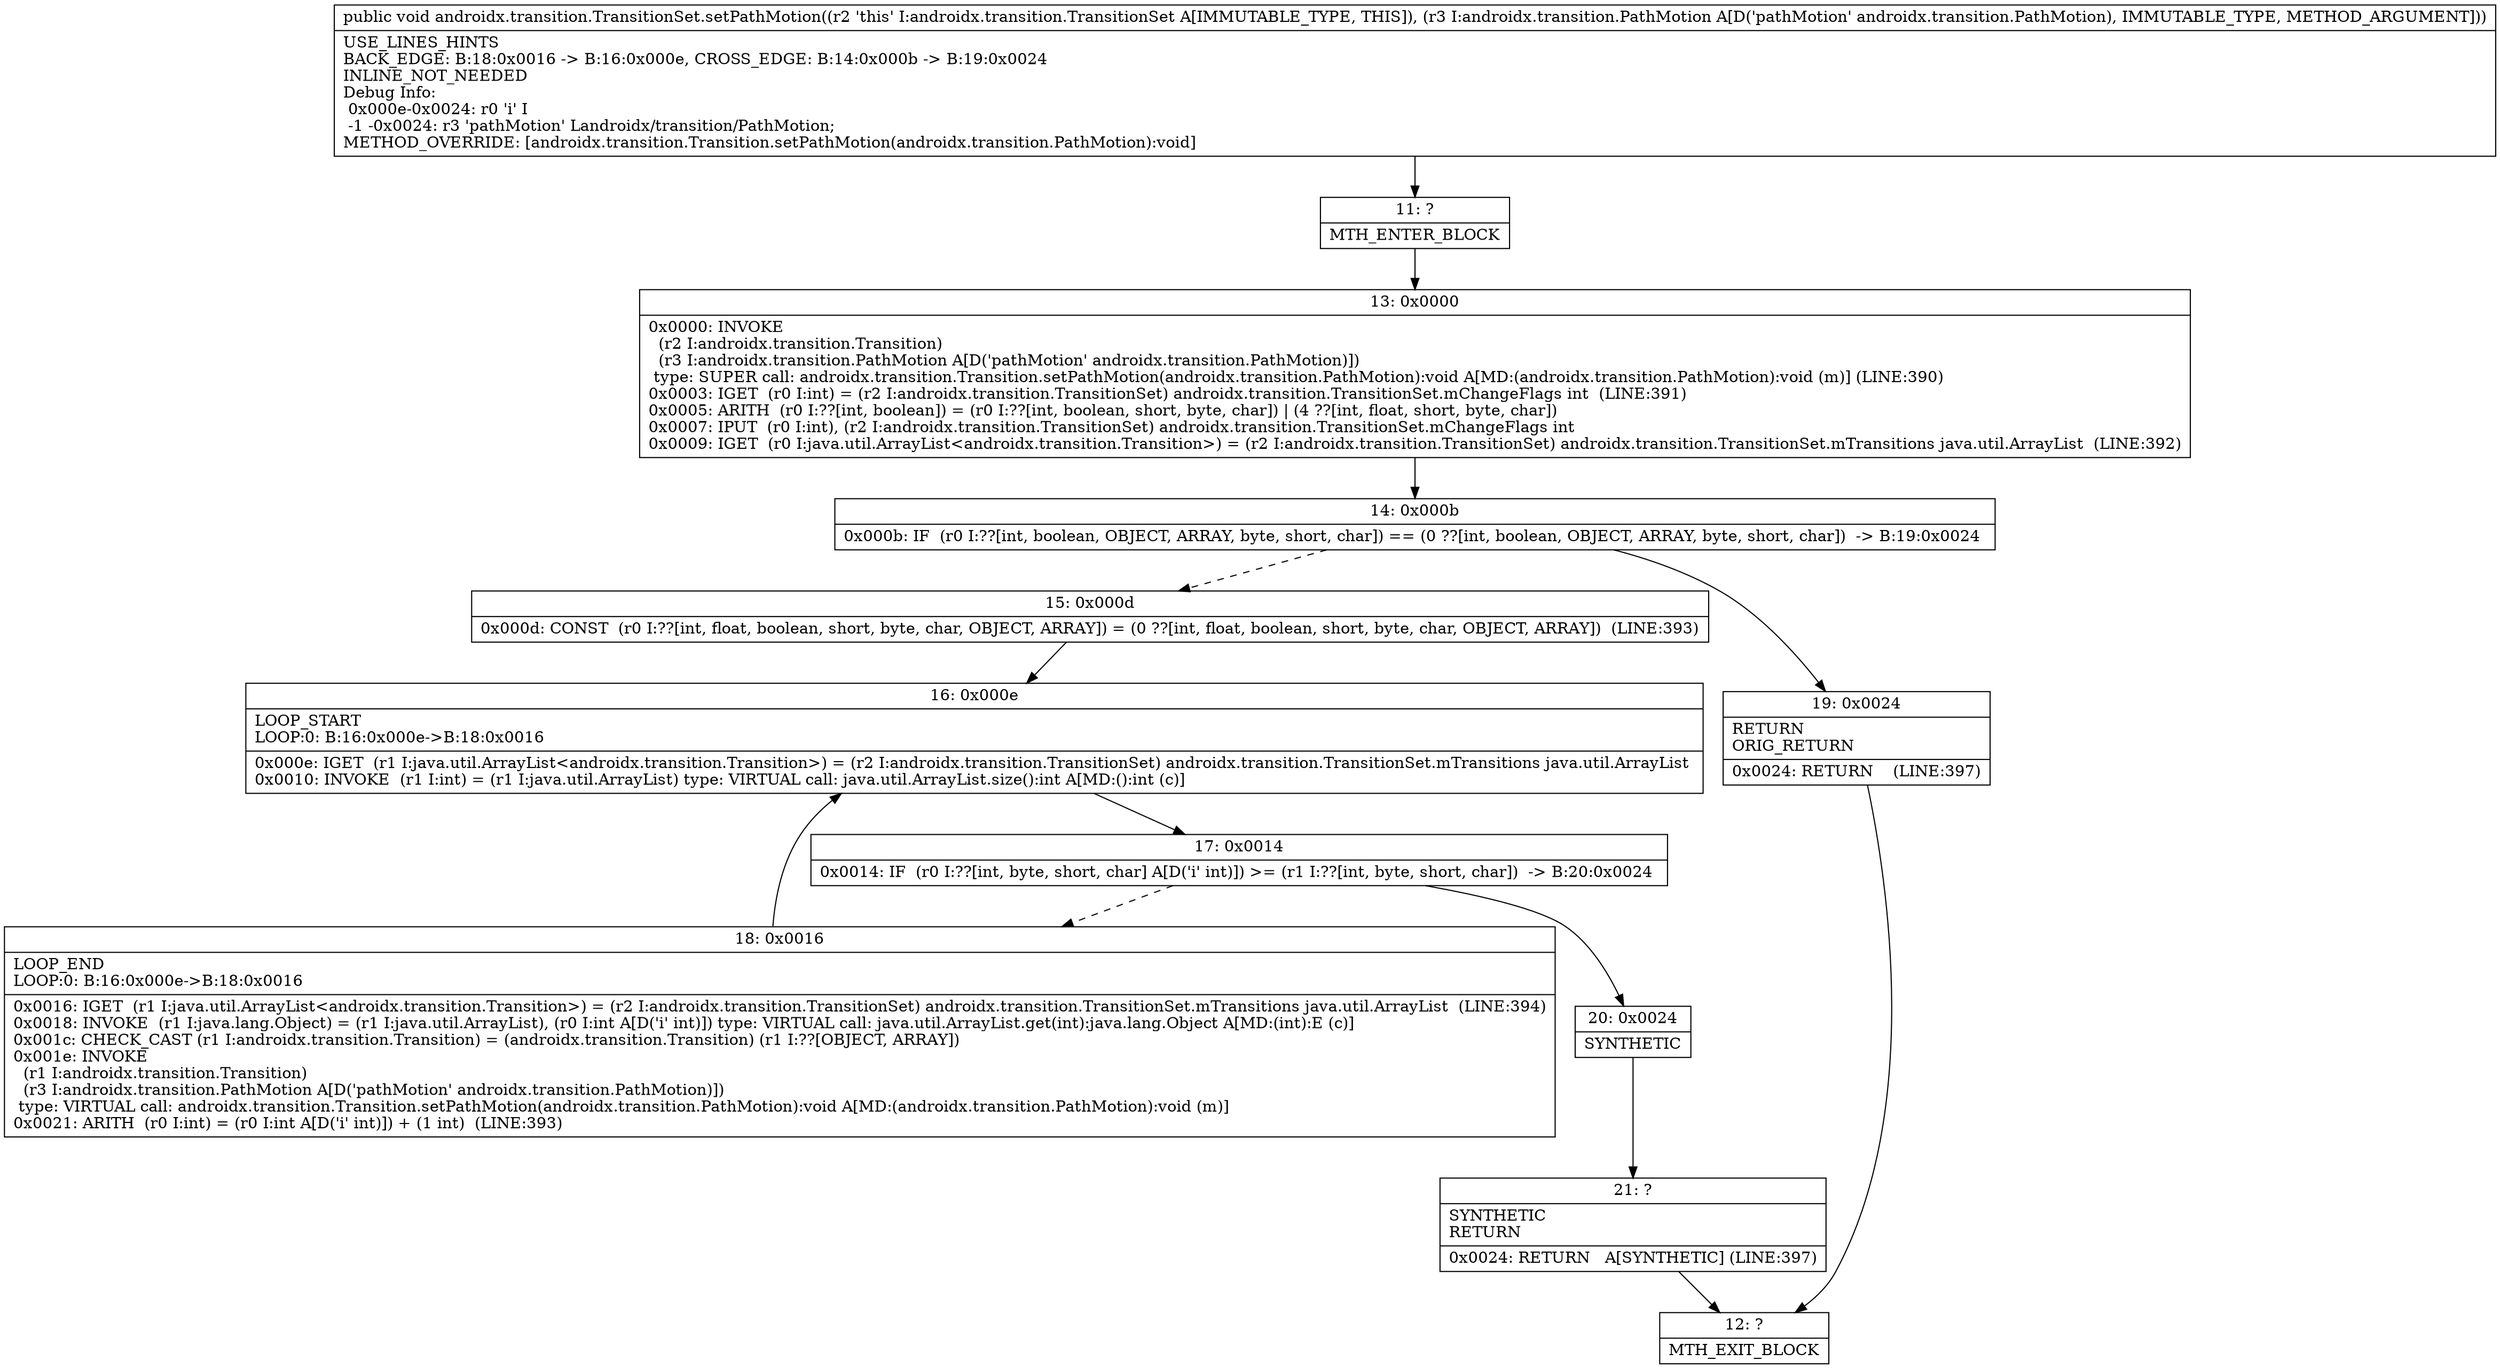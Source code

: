 digraph "CFG forandroidx.transition.TransitionSet.setPathMotion(Landroidx\/transition\/PathMotion;)V" {
Node_11 [shape=record,label="{11\:\ ?|MTH_ENTER_BLOCK\l}"];
Node_13 [shape=record,label="{13\:\ 0x0000|0x0000: INVOKE  \l  (r2 I:androidx.transition.Transition)\l  (r3 I:androidx.transition.PathMotion A[D('pathMotion' androidx.transition.PathMotion)])\l type: SUPER call: androidx.transition.Transition.setPathMotion(androidx.transition.PathMotion):void A[MD:(androidx.transition.PathMotion):void (m)] (LINE:390)\l0x0003: IGET  (r0 I:int) = (r2 I:androidx.transition.TransitionSet) androidx.transition.TransitionSet.mChangeFlags int  (LINE:391)\l0x0005: ARITH  (r0 I:??[int, boolean]) = (r0 I:??[int, boolean, short, byte, char]) \| (4 ??[int, float, short, byte, char]) \l0x0007: IPUT  (r0 I:int), (r2 I:androidx.transition.TransitionSet) androidx.transition.TransitionSet.mChangeFlags int \l0x0009: IGET  (r0 I:java.util.ArrayList\<androidx.transition.Transition\>) = (r2 I:androidx.transition.TransitionSet) androidx.transition.TransitionSet.mTransitions java.util.ArrayList  (LINE:392)\l}"];
Node_14 [shape=record,label="{14\:\ 0x000b|0x000b: IF  (r0 I:??[int, boolean, OBJECT, ARRAY, byte, short, char]) == (0 ??[int, boolean, OBJECT, ARRAY, byte, short, char])  \-\> B:19:0x0024 \l}"];
Node_15 [shape=record,label="{15\:\ 0x000d|0x000d: CONST  (r0 I:??[int, float, boolean, short, byte, char, OBJECT, ARRAY]) = (0 ??[int, float, boolean, short, byte, char, OBJECT, ARRAY])  (LINE:393)\l}"];
Node_16 [shape=record,label="{16\:\ 0x000e|LOOP_START\lLOOP:0: B:16:0x000e\-\>B:18:0x0016\l|0x000e: IGET  (r1 I:java.util.ArrayList\<androidx.transition.Transition\>) = (r2 I:androidx.transition.TransitionSet) androidx.transition.TransitionSet.mTransitions java.util.ArrayList \l0x0010: INVOKE  (r1 I:int) = (r1 I:java.util.ArrayList) type: VIRTUAL call: java.util.ArrayList.size():int A[MD:():int (c)]\l}"];
Node_17 [shape=record,label="{17\:\ 0x0014|0x0014: IF  (r0 I:??[int, byte, short, char] A[D('i' int)]) \>= (r1 I:??[int, byte, short, char])  \-\> B:20:0x0024 \l}"];
Node_18 [shape=record,label="{18\:\ 0x0016|LOOP_END\lLOOP:0: B:16:0x000e\-\>B:18:0x0016\l|0x0016: IGET  (r1 I:java.util.ArrayList\<androidx.transition.Transition\>) = (r2 I:androidx.transition.TransitionSet) androidx.transition.TransitionSet.mTransitions java.util.ArrayList  (LINE:394)\l0x0018: INVOKE  (r1 I:java.lang.Object) = (r1 I:java.util.ArrayList), (r0 I:int A[D('i' int)]) type: VIRTUAL call: java.util.ArrayList.get(int):java.lang.Object A[MD:(int):E (c)]\l0x001c: CHECK_CAST (r1 I:androidx.transition.Transition) = (androidx.transition.Transition) (r1 I:??[OBJECT, ARRAY]) \l0x001e: INVOKE  \l  (r1 I:androidx.transition.Transition)\l  (r3 I:androidx.transition.PathMotion A[D('pathMotion' androidx.transition.PathMotion)])\l type: VIRTUAL call: androidx.transition.Transition.setPathMotion(androidx.transition.PathMotion):void A[MD:(androidx.transition.PathMotion):void (m)]\l0x0021: ARITH  (r0 I:int) = (r0 I:int A[D('i' int)]) + (1 int)  (LINE:393)\l}"];
Node_20 [shape=record,label="{20\:\ 0x0024|SYNTHETIC\l}"];
Node_21 [shape=record,label="{21\:\ ?|SYNTHETIC\lRETURN\l|0x0024: RETURN   A[SYNTHETIC] (LINE:397)\l}"];
Node_12 [shape=record,label="{12\:\ ?|MTH_EXIT_BLOCK\l}"];
Node_19 [shape=record,label="{19\:\ 0x0024|RETURN\lORIG_RETURN\l|0x0024: RETURN    (LINE:397)\l}"];
MethodNode[shape=record,label="{public void androidx.transition.TransitionSet.setPathMotion((r2 'this' I:androidx.transition.TransitionSet A[IMMUTABLE_TYPE, THIS]), (r3 I:androidx.transition.PathMotion A[D('pathMotion' androidx.transition.PathMotion), IMMUTABLE_TYPE, METHOD_ARGUMENT]))  | USE_LINES_HINTS\lBACK_EDGE: B:18:0x0016 \-\> B:16:0x000e, CROSS_EDGE: B:14:0x000b \-\> B:19:0x0024\lINLINE_NOT_NEEDED\lDebug Info:\l  0x000e\-0x0024: r0 'i' I\l  \-1 \-0x0024: r3 'pathMotion' Landroidx\/transition\/PathMotion;\lMETHOD_OVERRIDE: [androidx.transition.Transition.setPathMotion(androidx.transition.PathMotion):void]\l}"];
MethodNode -> Node_11;Node_11 -> Node_13;
Node_13 -> Node_14;
Node_14 -> Node_15[style=dashed];
Node_14 -> Node_19;
Node_15 -> Node_16;
Node_16 -> Node_17;
Node_17 -> Node_18[style=dashed];
Node_17 -> Node_20;
Node_18 -> Node_16;
Node_20 -> Node_21;
Node_21 -> Node_12;
Node_19 -> Node_12;
}

